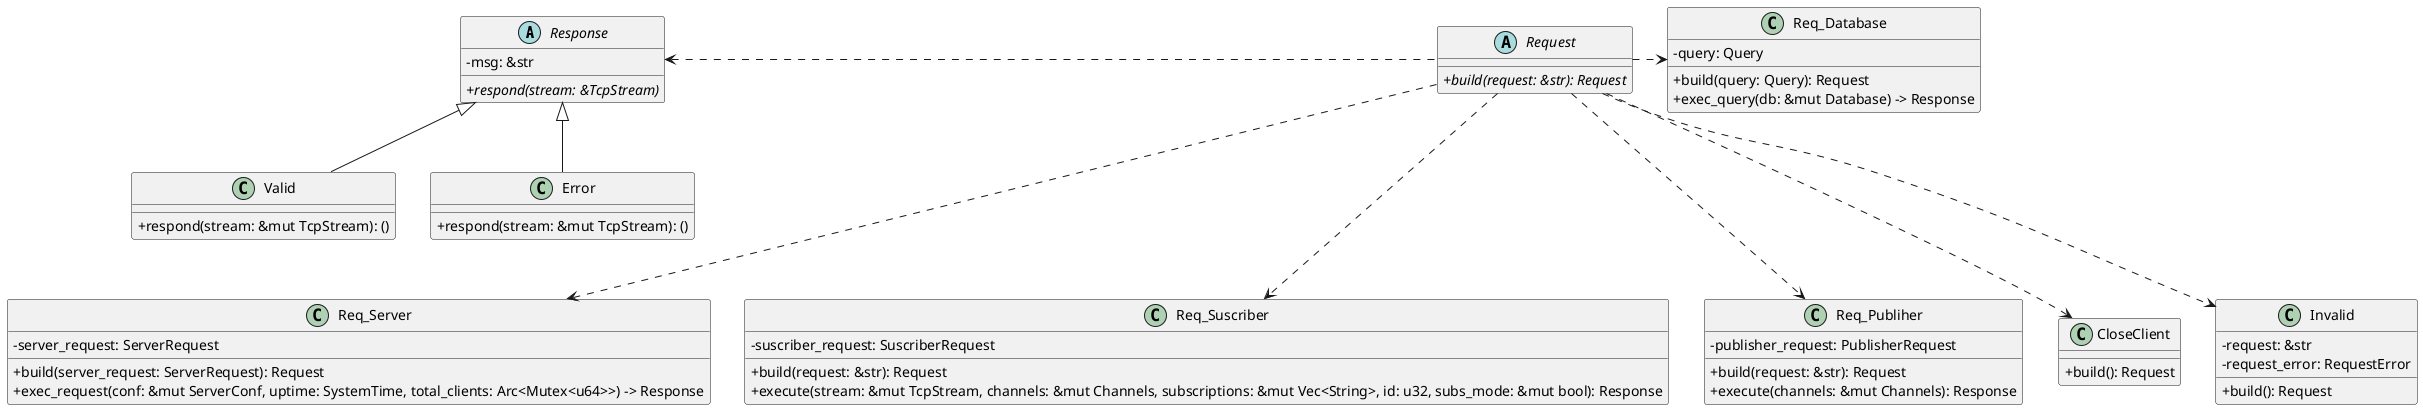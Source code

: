 @startuml redis
skinparam ClassAttributeIconSize 0
hide interface fields

abstract Response
abstract Request

abstract Class Request {
    +{abstract}build(request: &str): Request
}

Class Req_Database{
    -query: Query
    +build(query: Query): Request
    +exec_query(db: &mut Database) -> Response
}

Class Req_Server{
    -server_request: ServerRequest
    +build(server_request: ServerRequest): Request
    +exec_request(conf: &mut ServerConf, uptime: SystemTime, total_clients: Arc<Mutex<u64>>) -> Response
}

Class Req_Suscriber{
    -suscriber_request: SuscriberRequest
    +build(request: &str): Request
    +execute(stream: &mut TcpStream, channels: &mut Channels, subscriptions: &mut Vec<String>, id: u32, subs_mode: &mut bool): Response
}

Class Req_Publiher{
    -publisher_request: PublisherRequest 
    +build(request: &str): Request
    +execute(channels: &mut Channels): Response
}

Class CloseClient{
    +build(): Request
}

Class Invalid{
    -request: &str 
    -request_error: RequestError
    +build(): Request
}

abstract Class Response {
    -msg: &str
    +{abstract}respond(stream: &TcpStream)
}

Class Valid{
    +respond(stream: &mut TcpStream): ()
}

Class Error{
    +respond(stream: &mut TcpStream): ()
}

Request .left.> Response

Request -.right-> Req_Database
Request -.-> Req_Server
Request -.-> Req_Suscriber
Request -.-> Req_Publiher
Request -.-> CloseClient
Request -.-> Invalid

Response <|-- Valid
Response <|-- Error


@enduml
